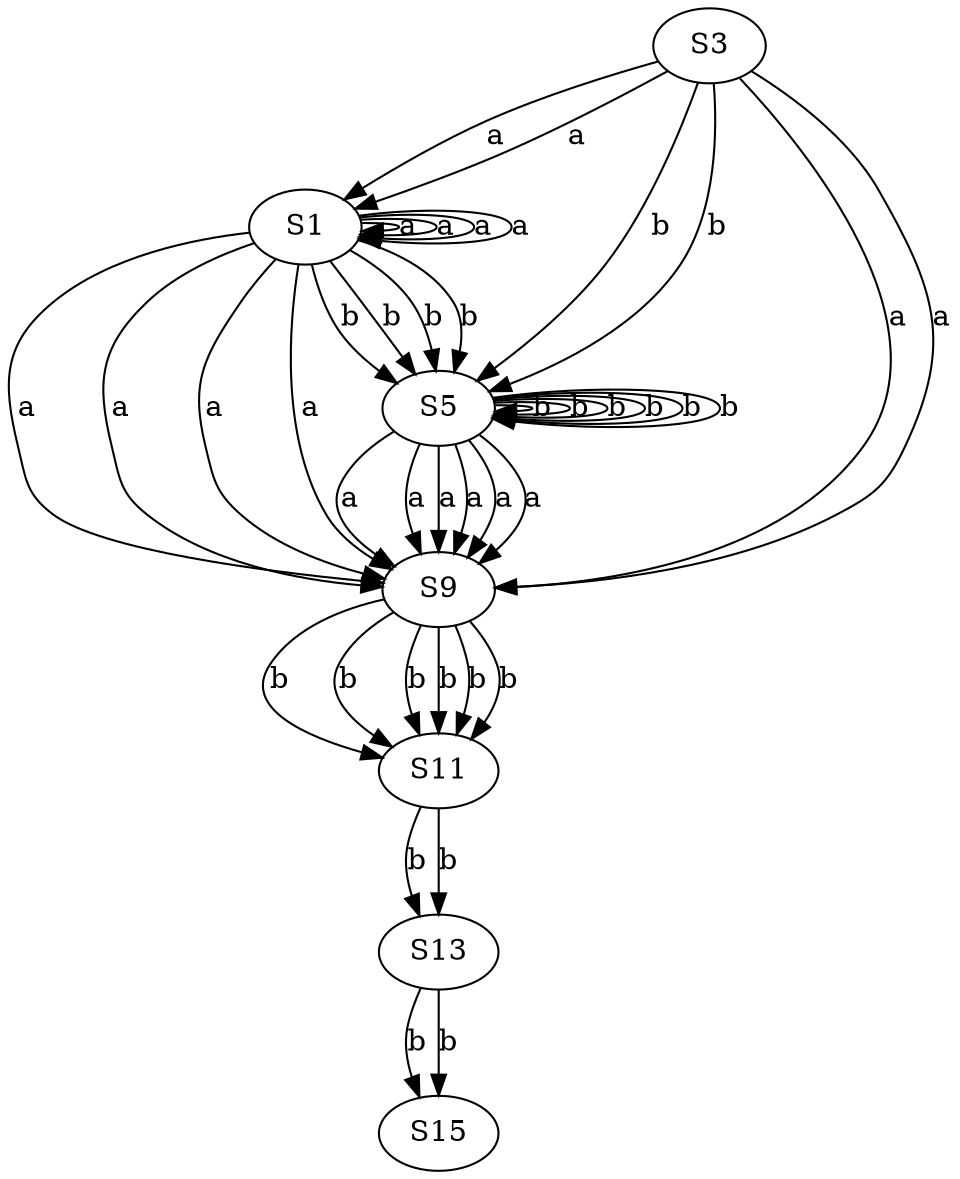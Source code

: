 digraph automate{
size="8,10";S3 -> S1[color=black, style=solid, label="a"];
S3 -> S5[color=black, style=solid, label="b"];
S3 -> S9[color=black, style=solid, label="a"];
S3 -> S1[color=black, style=solid, label="a"];
S3 -> S5[color=black, style=solid, label="b"];
S3 -> S9[color=black, style=solid, label="a"];
S1 -> S1[color=black, style=solid, label="a"];
S1 -> S5[color=black, style=solid, label="b"];
S1 -> S9[color=black, style=solid, label="a"];
S1 -> S1[color=black, style=solid, label="a"];
S1 -> S5[color=black, style=solid, label="b"];
S1 -> S9[color=black, style=solid, label="a"];
S5 -> S5[color=black, style=solid, label="b"];
S5 -> S9[color=black, style=solid, label="a"];
S5 -> S5[color=black, style=solid, label="b"];
S5 -> S9[color=black, style=solid, label="a"];
S9 -> S11[color=black, style=solid, label="b"];
S9 -> S11[color=black, style=solid, label="b"];
S1 -> S1[color=black, style=solid, label="a"];
S1 -> S5[color=black, style=solid, label="b"];
S1 -> S9[color=black, style=solid, label="a"];
S1 -> S1[color=black, style=solid, label="a"];
S1 -> S5[color=black, style=solid, label="b"];
S1 -> S9[color=black, style=solid, label="a"];
S5 -> S5[color=black, style=solid, label="b"];
S5 -> S9[color=black, style=solid, label="a"];
S5 -> S5[color=black, style=solid, label="b"];
S5 -> S9[color=black, style=solid, label="a"];
S9 -> S11[color=black, style=solid, label="b"];
S9 -> S11[color=black, style=solid, label="b"];
S5 -> S5[color=black, style=solid, label="b"];
S5 -> S9[color=black, style=solid, label="a"];
S5 -> S5[color=black, style=solid, label="b"];
S5 -> S9[color=black, style=solid, label="a"];
S9 -> S11[color=black, style=solid, label="b"];
S9 -> S11[color=black, style=solid, label="b"];
S11 -> S13[color=black, style=solid, label="b"];
S11 -> S13[color=black, style=solid, label="b"];
S13 -> S15[color=black, style=solid, label="b"];
S13 -> S15[color=black, style=solid, label="b"];
}
